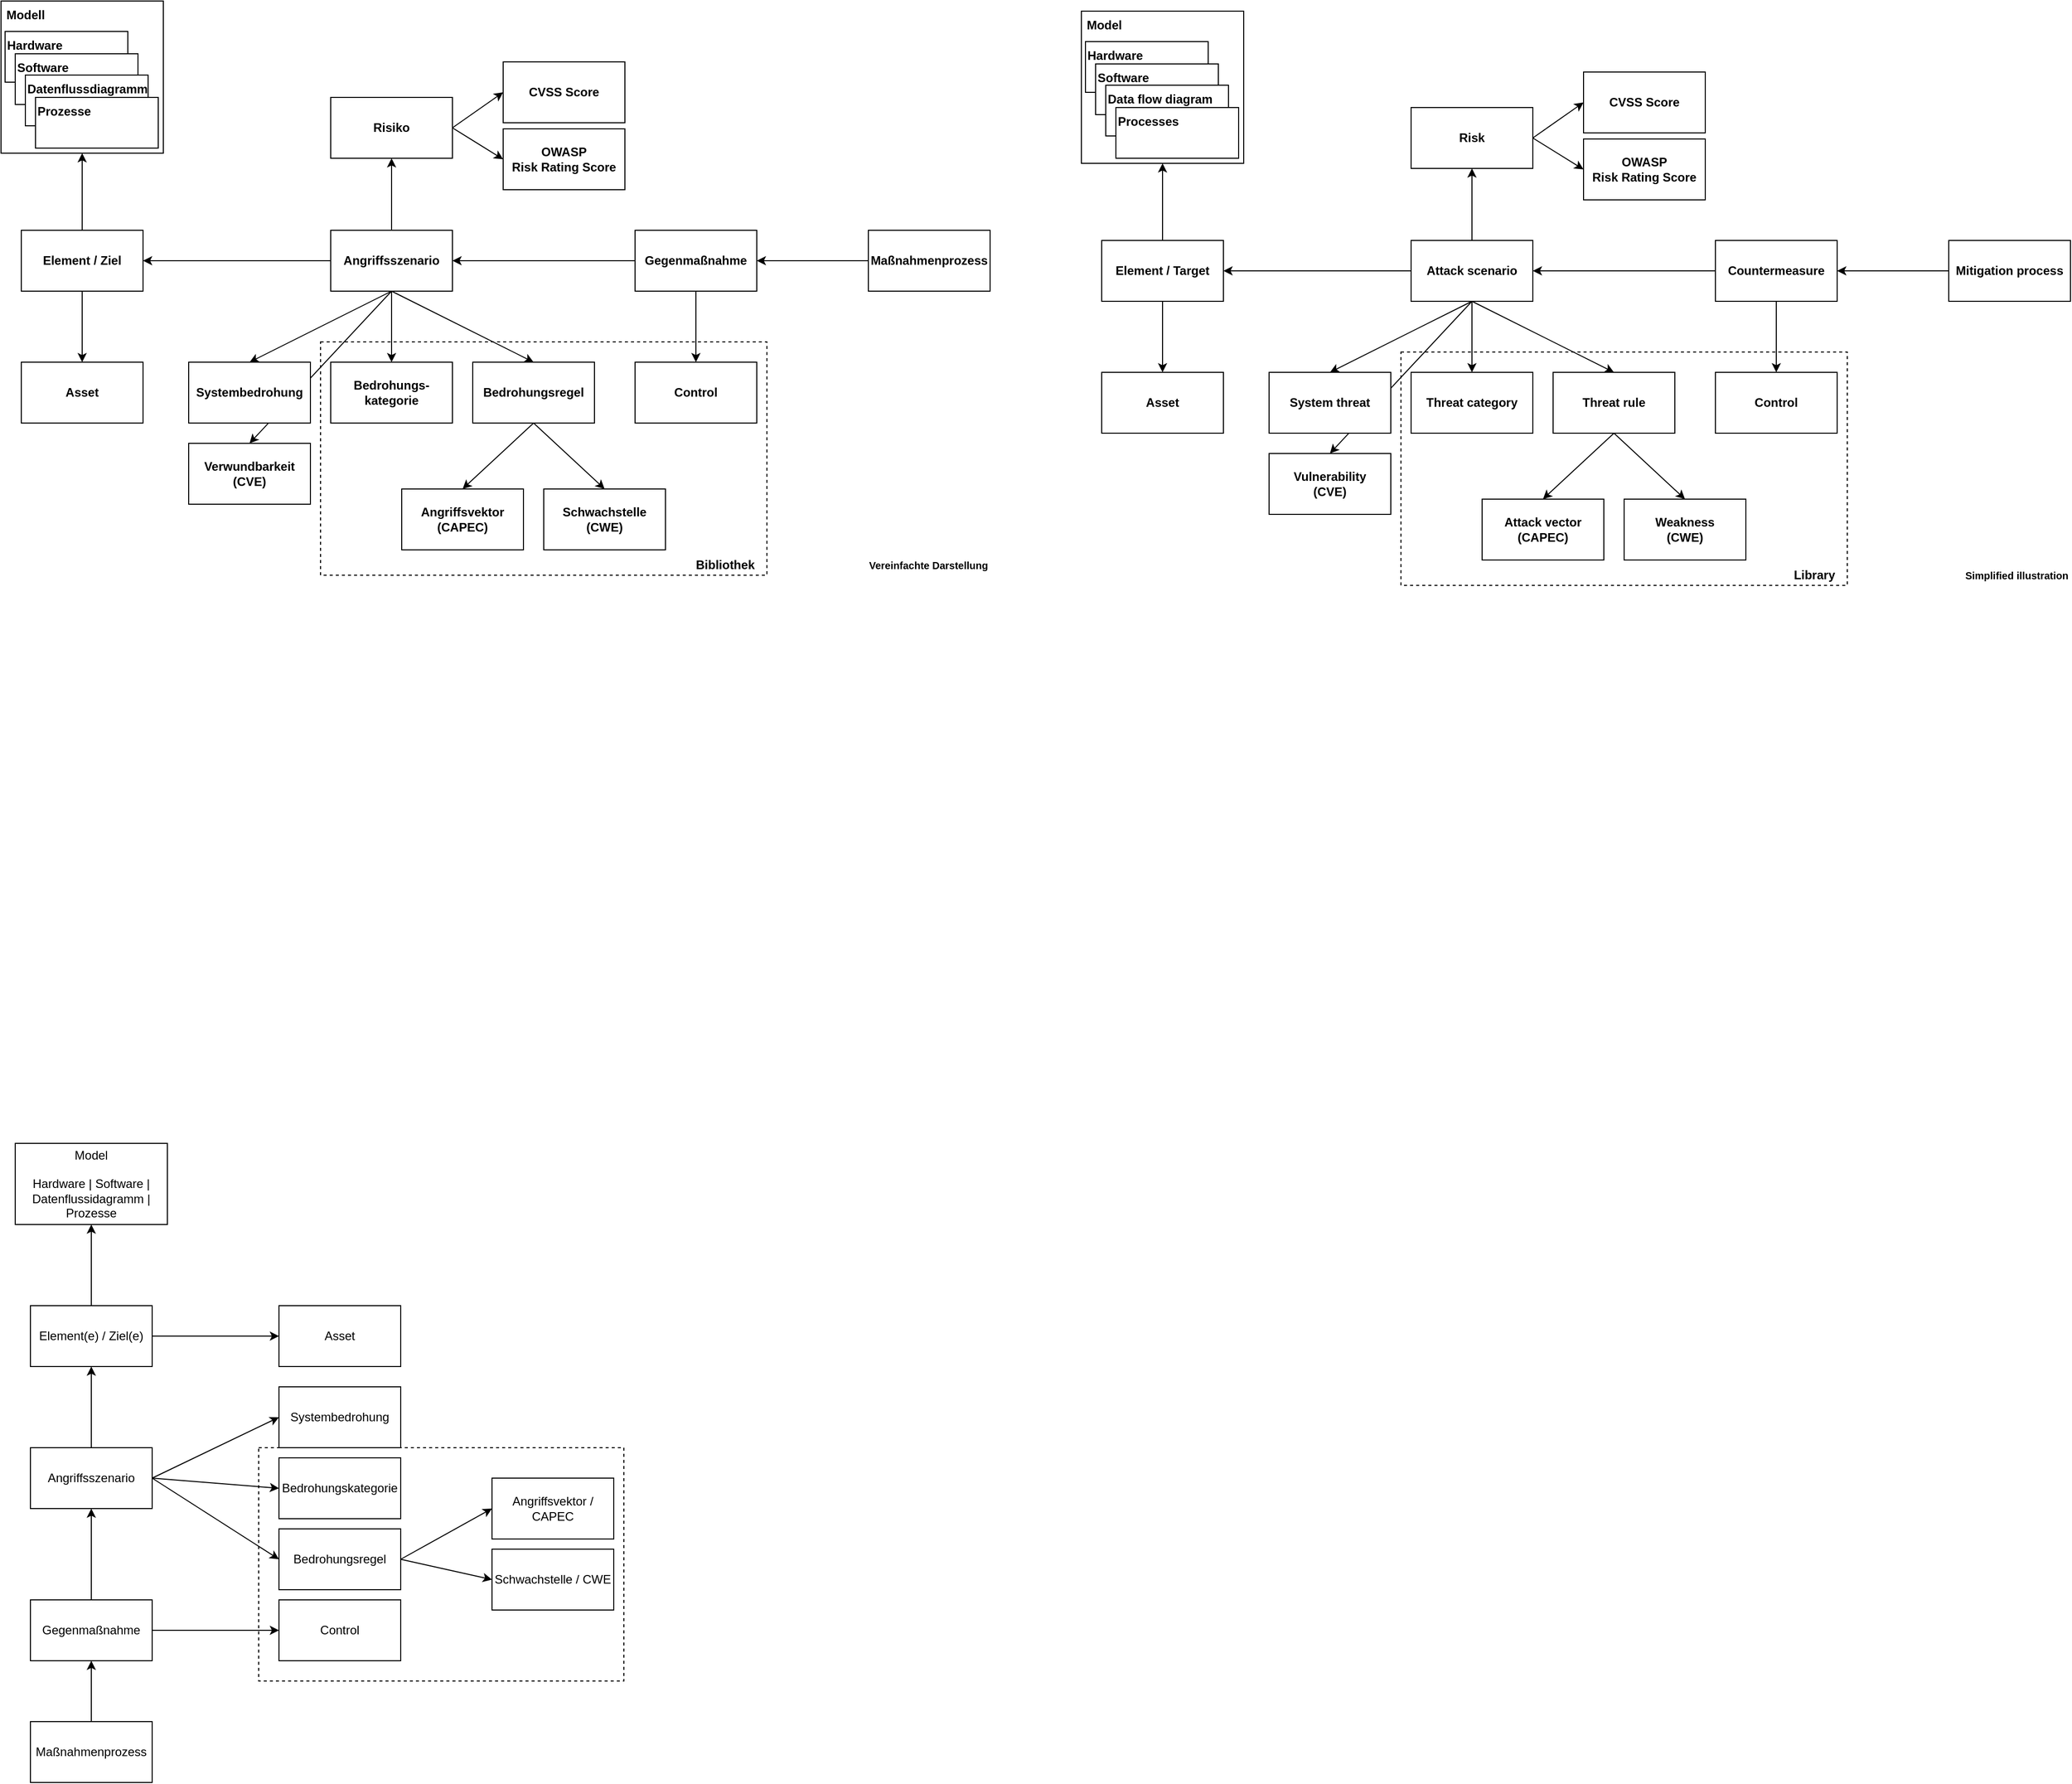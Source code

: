 <mxfile version="19.0.3" type="device"><diagram id="6LgTEdnsfuajW__zdtRa" name="Seite-1"><mxGraphModel dx="1422" dy="865" grid="1" gridSize="10" guides="1" tooltips="1" connect="1" arrows="1" fold="1" page="1" pageScale="1" pageWidth="827" pageHeight="1169" math="0" shadow="0"><root><mxCell id="0"/><mxCell id="1" parent="0"/><mxCell id="_0yjfe_DLJhZhH1984yS-65" style="edgeStyle=none;rounded=0;orthogonalLoop=1;jettySize=auto;html=1;exitX=0.5;exitY=1;exitDx=0;exitDy=0;entryX=0.5;entryY=0;entryDx=0;entryDy=0;fontSize=10;" parent="1" source="_0yjfe_DLJhZhH1984yS-1" target="_0yjfe_DLJhZhH1984yS-64" edge="1"><mxGeometry relative="1" as="geometry"/></mxCell><mxCell id="_0yjfe_DLJhZhH1984yS-18" value="" style="rounded=0;whiteSpace=wrap;html=1;dashed=1;fillColor=none;fontStyle=1" parent="1" vertex="1"><mxGeometry x="360" y="410" width="440" height="230" as="geometry"/></mxCell><mxCell id="_0yjfe_DLJhZhH1984yS-46" style="edgeStyle=none;rounded=0;orthogonalLoop=1;jettySize=auto;html=1;exitX=0;exitY=0.5;exitDx=0;exitDy=0;entryX=1;entryY=0.5;entryDx=0;entryDy=0;fontStyle=1" parent="1" source="_0yjfe_DLJhZhH1984yS-1" target="_0yjfe_DLJhZhH1984yS-13" edge="1"><mxGeometry relative="1" as="geometry"/></mxCell><mxCell id="_0yjfe_DLJhZhH1984yS-47" style="edgeStyle=none;rounded=0;orthogonalLoop=1;jettySize=auto;html=1;exitX=0.5;exitY=1;exitDx=0;exitDy=0;entryX=0.5;entryY=0;entryDx=0;entryDy=0;fontStyle=1" parent="1" source="_0yjfe_DLJhZhH1984yS-1" target="_0yjfe_DLJhZhH1984yS-5" edge="1"><mxGeometry relative="1" as="geometry"/></mxCell><mxCell id="_0yjfe_DLJhZhH1984yS-48" style="edgeStyle=none;rounded=0;orthogonalLoop=1;jettySize=auto;html=1;exitX=0.5;exitY=1;exitDx=0;exitDy=0;fontStyle=1" parent="1" source="_0yjfe_DLJhZhH1984yS-1" target="_0yjfe_DLJhZhH1984yS-6" edge="1"><mxGeometry relative="1" as="geometry"/></mxCell><mxCell id="_0yjfe_DLJhZhH1984yS-49" style="edgeStyle=none;rounded=0;orthogonalLoop=1;jettySize=auto;html=1;exitX=0.5;exitY=1;exitDx=0;exitDy=0;entryX=0.5;entryY=0;entryDx=0;entryDy=0;fontStyle=1" parent="1" source="_0yjfe_DLJhZhH1984yS-1" target="_0yjfe_DLJhZhH1984yS-11" edge="1"><mxGeometry relative="1" as="geometry"/></mxCell><mxCell id="_0yjfe_DLJhZhH1984yS-58" style="edgeStyle=none;rounded=0;orthogonalLoop=1;jettySize=auto;html=1;exitX=0.5;exitY=0;exitDx=0;exitDy=0;entryX=0.5;entryY=1;entryDx=0;entryDy=0;" parent="1" source="_0yjfe_DLJhZhH1984yS-1" target="_0yjfe_DLJhZhH1984yS-57" edge="1"><mxGeometry relative="1" as="geometry"/></mxCell><mxCell id="_0yjfe_DLJhZhH1984yS-1" value="Angriffsszenario" style="rounded=0;whiteSpace=wrap;html=1;fontStyle=1" parent="1" vertex="1"><mxGeometry x="370" y="300" width="120" height="60" as="geometry"/></mxCell><mxCell id="_0yjfe_DLJhZhH1984yS-52" style="edgeStyle=none;rounded=0;orthogonalLoop=1;jettySize=auto;html=1;exitX=0.5;exitY=1;exitDx=0;exitDy=0;entryX=0.5;entryY=0;entryDx=0;entryDy=0;fontStyle=1" parent="1" source="_0yjfe_DLJhZhH1984yS-2" target="_0yjfe_DLJhZhH1984yS-12" edge="1"><mxGeometry relative="1" as="geometry"/></mxCell><mxCell id="_0yjfe_DLJhZhH1984yS-53" style="edgeStyle=none;rounded=0;orthogonalLoop=1;jettySize=auto;html=1;exitX=0;exitY=0.5;exitDx=0;exitDy=0;entryX=1;entryY=0.5;entryDx=0;entryDy=0;fontStyle=1" parent="1" source="_0yjfe_DLJhZhH1984yS-2" target="_0yjfe_DLJhZhH1984yS-1" edge="1"><mxGeometry relative="1" as="geometry"/></mxCell><mxCell id="_0yjfe_DLJhZhH1984yS-2" value="Gegenmaßnahme" style="rounded=0;whiteSpace=wrap;html=1;fontStyle=1" parent="1" vertex="1"><mxGeometry x="670" y="300" width="120" height="60" as="geometry"/></mxCell><mxCell id="_0yjfe_DLJhZhH1984yS-3" value="&amp;nbsp;Modell" style="rounded=0;whiteSpace=wrap;html=1;align=left;verticalAlign=top;fontStyle=1" parent="1" vertex="1"><mxGeometry x="45" y="74" width="160" height="150" as="geometry"/></mxCell><mxCell id="_0yjfe_DLJhZhH1984yS-4" value="Angriffsvektor (CAPEC)" style="rounded=0;whiteSpace=wrap;html=1;fontStyle=1" parent="1" vertex="1"><mxGeometry x="440" y="555" width="120" height="60" as="geometry"/></mxCell><mxCell id="_0yjfe_DLJhZhH1984yS-5" value="Systembedrohung" style="rounded=0;whiteSpace=wrap;html=1;fontStyle=1" parent="1" vertex="1"><mxGeometry x="230" y="430" width="120" height="60" as="geometry"/></mxCell><mxCell id="_0yjfe_DLJhZhH1984yS-6" value="Bedrohungs-kategorie" style="rounded=0;whiteSpace=wrap;html=1;fontStyle=1" parent="1" vertex="1"><mxGeometry x="370" y="430" width="120" height="60" as="geometry"/></mxCell><mxCell id="_0yjfe_DLJhZhH1984yS-54" style="edgeStyle=none;rounded=0;orthogonalLoop=1;jettySize=auto;html=1;exitX=0;exitY=0.5;exitDx=0;exitDy=0;entryX=1;entryY=0.5;entryDx=0;entryDy=0;fontStyle=1" parent="1" source="_0yjfe_DLJhZhH1984yS-7" target="_0yjfe_DLJhZhH1984yS-2" edge="1"><mxGeometry relative="1" as="geometry"/></mxCell><mxCell id="_0yjfe_DLJhZhH1984yS-7" value="Maßnahmenprozess" style="rounded=0;whiteSpace=wrap;html=1;fontStyle=1" parent="1" vertex="1"><mxGeometry x="900" y="300" width="120" height="60" as="geometry"/></mxCell><mxCell id="_0yjfe_DLJhZhH1984yS-8" value="Schwachstelle&lt;br&gt;(CWE)" style="rounded=0;whiteSpace=wrap;html=1;fontStyle=1" parent="1" vertex="1"><mxGeometry x="580" y="555" width="120" height="60" as="geometry"/></mxCell><mxCell id="_0yjfe_DLJhZhH1984yS-9" value="Asset" style="rounded=0;whiteSpace=wrap;html=1;fontStyle=1" parent="1" vertex="1"><mxGeometry x="65" y="430" width="120" height="60" as="geometry"/></mxCell><mxCell id="_0yjfe_DLJhZhH1984yS-50" style="edgeStyle=none;rounded=0;orthogonalLoop=1;jettySize=auto;html=1;exitX=0.5;exitY=1;exitDx=0;exitDy=0;entryX=0.5;entryY=0;entryDx=0;entryDy=0;fontStyle=1" parent="1" source="_0yjfe_DLJhZhH1984yS-11" target="_0yjfe_DLJhZhH1984yS-4" edge="1"><mxGeometry relative="1" as="geometry"/></mxCell><mxCell id="_0yjfe_DLJhZhH1984yS-51" style="edgeStyle=none;rounded=0;orthogonalLoop=1;jettySize=auto;html=1;exitX=0.5;exitY=1;exitDx=0;exitDy=0;entryX=0.5;entryY=0;entryDx=0;entryDy=0;fontStyle=1" parent="1" source="_0yjfe_DLJhZhH1984yS-11" target="_0yjfe_DLJhZhH1984yS-8" edge="1"><mxGeometry relative="1" as="geometry"/></mxCell><mxCell id="_0yjfe_DLJhZhH1984yS-11" value="Bedrohungsregel" style="rounded=0;whiteSpace=wrap;html=1;fontStyle=1" parent="1" vertex="1"><mxGeometry x="510" y="430" width="120" height="60" as="geometry"/></mxCell><mxCell id="_0yjfe_DLJhZhH1984yS-12" value="Control" style="rounded=0;whiteSpace=wrap;html=1;fontStyle=1" parent="1" vertex="1"><mxGeometry x="670" y="430" width="120" height="60" as="geometry"/></mxCell><mxCell id="_0yjfe_DLJhZhH1984yS-44" style="edgeStyle=none;rounded=0;orthogonalLoop=1;jettySize=auto;html=1;exitX=0.5;exitY=0;exitDx=0;exitDy=0;entryX=0.5;entryY=1;entryDx=0;entryDy=0;fontStyle=1" parent="1" source="_0yjfe_DLJhZhH1984yS-13" target="_0yjfe_DLJhZhH1984yS-3" edge="1"><mxGeometry relative="1" as="geometry"/></mxCell><mxCell id="h3F6O9Pr56Vc5VjZDrFL-1" style="edgeStyle=orthogonalEdgeStyle;rounded=0;orthogonalLoop=1;jettySize=auto;html=1;exitX=0.5;exitY=1;exitDx=0;exitDy=0;entryX=0.5;entryY=0;entryDx=0;entryDy=0;" edge="1" parent="1" source="_0yjfe_DLJhZhH1984yS-13" target="_0yjfe_DLJhZhH1984yS-9"><mxGeometry relative="1" as="geometry"/></mxCell><mxCell id="_0yjfe_DLJhZhH1984yS-13" value="Element / Ziel" style="rounded=0;whiteSpace=wrap;html=1;fontStyle=1" parent="1" vertex="1"><mxGeometry x="65" y="300" width="120" height="60" as="geometry"/></mxCell><mxCell id="_0yjfe_DLJhZhH1984yS-14" value="Hardware" style="rounded=0;whiteSpace=wrap;html=1;align=left;verticalAlign=top;fontStyle=1" parent="1" vertex="1"><mxGeometry x="49" y="104" width="121" height="50" as="geometry"/></mxCell><mxCell id="_0yjfe_DLJhZhH1984yS-15" value="Software" style="rounded=0;whiteSpace=wrap;html=1;align=left;verticalAlign=top;fontStyle=1" parent="1" vertex="1"><mxGeometry x="59" y="126" width="121" height="50" as="geometry"/></mxCell><mxCell id="_0yjfe_DLJhZhH1984yS-16" value="Datenflussdiagramm" style="rounded=0;whiteSpace=wrap;html=1;align=left;verticalAlign=top;fontStyle=1" parent="1" vertex="1"><mxGeometry x="69" y="147" width="121" height="50" as="geometry"/></mxCell><mxCell id="_0yjfe_DLJhZhH1984yS-17" value="Prozesse" style="rounded=0;whiteSpace=wrap;html=1;align=left;verticalAlign=top;fontStyle=1" parent="1" vertex="1"><mxGeometry x="79" y="169" width="121" height="50" as="geometry"/></mxCell><mxCell id="_0yjfe_DLJhZhH1984yS-19" value="Model&lt;br&gt;&lt;br&gt;Hardware | Software | Datenflussidagramm | Prozesse" style="rounded=0;whiteSpace=wrap;html=1;" parent="1" vertex="1"><mxGeometry x="59" y="1200" width="150" height="80" as="geometry"/></mxCell><mxCell id="_0yjfe_DLJhZhH1984yS-32" style="edgeStyle=orthogonalEdgeStyle;rounded=0;orthogonalLoop=1;jettySize=auto;html=1;exitX=0.5;exitY=0;exitDx=0;exitDy=0;entryX=0.5;entryY=1;entryDx=0;entryDy=0;" parent="1" source="_0yjfe_DLJhZhH1984yS-20" target="_0yjfe_DLJhZhH1984yS-19" edge="1"><mxGeometry relative="1" as="geometry"/></mxCell><mxCell id="_0yjfe_DLJhZhH1984yS-43" style="edgeStyle=none;rounded=0;orthogonalLoop=1;jettySize=auto;html=1;exitX=1;exitY=0.5;exitDx=0;exitDy=0;entryX=0;entryY=0.5;entryDx=0;entryDy=0;" parent="1" source="_0yjfe_DLJhZhH1984yS-20" target="_0yjfe_DLJhZhH1984yS-21" edge="1"><mxGeometry relative="1" as="geometry"/></mxCell><mxCell id="_0yjfe_DLJhZhH1984yS-20" value="Element(e) / Ziel(e)" style="rounded=0;whiteSpace=wrap;html=1;" parent="1" vertex="1"><mxGeometry x="74" y="1360" width="120" height="60" as="geometry"/></mxCell><mxCell id="_0yjfe_DLJhZhH1984yS-21" value="Asset" style="rounded=0;whiteSpace=wrap;html=1;" parent="1" vertex="1"><mxGeometry x="319" y="1360" width="120" height="60" as="geometry"/></mxCell><mxCell id="_0yjfe_DLJhZhH1984yS-33" style="edgeStyle=orthogonalEdgeStyle;rounded=0;orthogonalLoop=1;jettySize=auto;html=1;exitX=0.5;exitY=0;exitDx=0;exitDy=0;entryX=0.5;entryY=1;entryDx=0;entryDy=0;" parent="1" source="_0yjfe_DLJhZhH1984yS-22" target="_0yjfe_DLJhZhH1984yS-20" edge="1"><mxGeometry relative="1" as="geometry"/></mxCell><mxCell id="_0yjfe_DLJhZhH1984yS-35" style="edgeStyle=none;rounded=0;orthogonalLoop=1;jettySize=auto;html=1;exitX=1;exitY=0.5;exitDx=0;exitDy=0;entryX=0;entryY=0.5;entryDx=0;entryDy=0;" parent="1" source="_0yjfe_DLJhZhH1984yS-22" target="_0yjfe_DLJhZhH1984yS-25" edge="1"><mxGeometry relative="1" as="geometry"/></mxCell><mxCell id="_0yjfe_DLJhZhH1984yS-36" style="edgeStyle=none;rounded=0;orthogonalLoop=1;jettySize=auto;html=1;exitX=1;exitY=0.5;exitDx=0;exitDy=0;entryX=0;entryY=0.5;entryDx=0;entryDy=0;" parent="1" source="_0yjfe_DLJhZhH1984yS-22" target="_0yjfe_DLJhZhH1984yS-26" edge="1"><mxGeometry relative="1" as="geometry"/></mxCell><mxCell id="_0yjfe_DLJhZhH1984yS-37" style="edgeStyle=none;rounded=0;orthogonalLoop=1;jettySize=auto;html=1;exitX=1;exitY=0.5;exitDx=0;exitDy=0;entryX=0;entryY=0.5;entryDx=0;entryDy=0;" parent="1" source="_0yjfe_DLJhZhH1984yS-22" target="_0yjfe_DLJhZhH1984yS-27" edge="1"><mxGeometry relative="1" as="geometry"/></mxCell><mxCell id="_0yjfe_DLJhZhH1984yS-22" value="Angriffsszenario" style="rounded=0;whiteSpace=wrap;html=1;" parent="1" vertex="1"><mxGeometry x="74" y="1500" width="120" height="60" as="geometry"/></mxCell><mxCell id="_0yjfe_DLJhZhH1984yS-38" style="edgeStyle=none;rounded=0;orthogonalLoop=1;jettySize=auto;html=1;exitX=1;exitY=0.5;exitDx=0;exitDy=0;entryX=0;entryY=0.5;entryDx=0;entryDy=0;" parent="1" source="_0yjfe_DLJhZhH1984yS-23" target="_0yjfe_DLJhZhH1984yS-28" edge="1"><mxGeometry relative="1" as="geometry"/></mxCell><mxCell id="_0yjfe_DLJhZhH1984yS-39" style="edgeStyle=none;rounded=0;orthogonalLoop=1;jettySize=auto;html=1;exitX=0.5;exitY=0;exitDx=0;exitDy=0;entryX=0.5;entryY=1;entryDx=0;entryDy=0;" parent="1" source="_0yjfe_DLJhZhH1984yS-23" target="_0yjfe_DLJhZhH1984yS-22" edge="1"><mxGeometry relative="1" as="geometry"/></mxCell><mxCell id="_0yjfe_DLJhZhH1984yS-23" value="Gegenmaßnahme" style="rounded=0;whiteSpace=wrap;html=1;" parent="1" vertex="1"><mxGeometry x="74" y="1650" width="120" height="60" as="geometry"/></mxCell><mxCell id="_0yjfe_DLJhZhH1984yS-40" style="edgeStyle=none;rounded=0;orthogonalLoop=1;jettySize=auto;html=1;exitX=0.5;exitY=0;exitDx=0;exitDy=0;entryX=0.5;entryY=1;entryDx=0;entryDy=0;" parent="1" source="_0yjfe_DLJhZhH1984yS-24" target="_0yjfe_DLJhZhH1984yS-23" edge="1"><mxGeometry relative="1" as="geometry"/></mxCell><mxCell id="_0yjfe_DLJhZhH1984yS-24" value="Maßnahmenprozess" style="rounded=0;whiteSpace=wrap;html=1;" parent="1" vertex="1"><mxGeometry x="74" y="1770" width="120" height="60" as="geometry"/></mxCell><mxCell id="_0yjfe_DLJhZhH1984yS-25" value="Systembedrohung" style="rounded=0;whiteSpace=wrap;html=1;" parent="1" vertex="1"><mxGeometry x="319" y="1440" width="120" height="60" as="geometry"/></mxCell><mxCell id="_0yjfe_DLJhZhH1984yS-26" value="Bedrohungskategorie" style="rounded=0;whiteSpace=wrap;html=1;" parent="1" vertex="1"><mxGeometry x="319" y="1510" width="120" height="60" as="geometry"/></mxCell><mxCell id="_0yjfe_DLJhZhH1984yS-41" style="edgeStyle=none;rounded=0;orthogonalLoop=1;jettySize=auto;html=1;exitX=1;exitY=0.5;exitDx=0;exitDy=0;entryX=0;entryY=0.5;entryDx=0;entryDy=0;" parent="1" source="_0yjfe_DLJhZhH1984yS-27" target="_0yjfe_DLJhZhH1984yS-29" edge="1"><mxGeometry relative="1" as="geometry"/></mxCell><mxCell id="_0yjfe_DLJhZhH1984yS-42" style="edgeStyle=none;rounded=0;orthogonalLoop=1;jettySize=auto;html=1;exitX=1;exitY=0.5;exitDx=0;exitDy=0;entryX=0;entryY=0.5;entryDx=0;entryDy=0;" parent="1" source="_0yjfe_DLJhZhH1984yS-27" target="_0yjfe_DLJhZhH1984yS-30" edge="1"><mxGeometry relative="1" as="geometry"/></mxCell><mxCell id="_0yjfe_DLJhZhH1984yS-27" value="Bedrohungsregel" style="rounded=0;whiteSpace=wrap;html=1;" parent="1" vertex="1"><mxGeometry x="319" y="1580" width="120" height="60" as="geometry"/></mxCell><mxCell id="_0yjfe_DLJhZhH1984yS-28" value="Control" style="rounded=0;whiteSpace=wrap;html=1;" parent="1" vertex="1"><mxGeometry x="319" y="1650" width="120" height="60" as="geometry"/></mxCell><mxCell id="_0yjfe_DLJhZhH1984yS-29" value="Angriffsvektor / CAPEC" style="rounded=0;whiteSpace=wrap;html=1;" parent="1" vertex="1"><mxGeometry x="529" y="1530" width="120" height="60" as="geometry"/></mxCell><mxCell id="_0yjfe_DLJhZhH1984yS-30" value="Schwachstelle / CWE" style="rounded=0;whiteSpace=wrap;html=1;" parent="1" vertex="1"><mxGeometry x="529" y="1600" width="120" height="60" as="geometry"/></mxCell><mxCell id="_0yjfe_DLJhZhH1984yS-31" value="" style="rounded=0;whiteSpace=wrap;html=1;dashed=1;fillColor=none;" parent="1" vertex="1"><mxGeometry x="299" y="1500" width="360" height="230" as="geometry"/></mxCell><mxCell id="_0yjfe_DLJhZhH1984yS-55" style="edgeStyle=none;rounded=0;orthogonalLoop=1;jettySize=auto;html=1;exitX=0.5;exitY=1;exitDx=0;exitDy=0;fontStyle=1" parent="1" edge="1"><mxGeometry relative="1" as="geometry"><mxPoint x="589" y="1190" as="sourcePoint"/><mxPoint x="589" y="1190" as="targetPoint"/></mxGeometry></mxCell><mxCell id="_0yjfe_DLJhZhH1984yS-56" value="Bibliothek" style="text;html=1;strokeColor=none;fillColor=none;align=right;verticalAlign=middle;whiteSpace=wrap;rounded=0;dashed=1;fontStyle=1" parent="1" vertex="1"><mxGeometry x="730" y="620" width="60" height="20" as="geometry"/></mxCell><mxCell id="_0yjfe_DLJhZhH1984yS-61" style="edgeStyle=none;rounded=0;orthogonalLoop=1;jettySize=auto;html=1;exitX=1;exitY=0.5;exitDx=0;exitDy=0;entryX=0;entryY=0.5;entryDx=0;entryDy=0;" parent="1" source="_0yjfe_DLJhZhH1984yS-57" target="_0yjfe_DLJhZhH1984yS-59" edge="1"><mxGeometry relative="1" as="geometry"/></mxCell><mxCell id="_0yjfe_DLJhZhH1984yS-62" style="edgeStyle=none;rounded=0;orthogonalLoop=1;jettySize=auto;html=1;exitX=1;exitY=0.5;exitDx=0;exitDy=0;entryX=0;entryY=0.5;entryDx=0;entryDy=0;" parent="1" source="_0yjfe_DLJhZhH1984yS-57" target="_0yjfe_DLJhZhH1984yS-60" edge="1"><mxGeometry relative="1" as="geometry"/></mxCell><mxCell id="_0yjfe_DLJhZhH1984yS-57" value="Risiko" style="rounded=0;whiteSpace=wrap;html=1;fontStyle=1" parent="1" vertex="1"><mxGeometry x="370" y="169" width="120" height="60" as="geometry"/></mxCell><mxCell id="_0yjfe_DLJhZhH1984yS-59" value="CVSS Score" style="rounded=0;whiteSpace=wrap;html=1;fontStyle=1" parent="1" vertex="1"><mxGeometry x="540" y="134" width="120" height="60" as="geometry"/></mxCell><mxCell id="_0yjfe_DLJhZhH1984yS-60" value="OWASP &lt;br&gt;Risk Rating Score" style="rounded=0;whiteSpace=wrap;html=1;fontStyle=1" parent="1" vertex="1"><mxGeometry x="540" y="200" width="120" height="60" as="geometry"/></mxCell><mxCell id="_0yjfe_DLJhZhH1984yS-63" value="Vereinfachte Darstellung" style="text;html=1;strokeColor=none;fillColor=none;align=right;verticalAlign=middle;whiteSpace=wrap;rounded=0;dashed=1;fontStyle=1;fontSize=10;" parent="1" vertex="1"><mxGeometry x="850" y="620" width="170" height="20" as="geometry"/></mxCell><mxCell id="_0yjfe_DLJhZhH1984yS-64" value="Verwundbarkeit&lt;br&gt;(CVE)" style="rounded=0;whiteSpace=wrap;html=1;fontStyle=1" parent="1" vertex="1"><mxGeometry x="230" y="510" width="120" height="60" as="geometry"/></mxCell><mxCell id="_0yjfe_DLJhZhH1984yS-66" style="edgeStyle=none;rounded=0;orthogonalLoop=1;jettySize=auto;html=1;exitX=0.5;exitY=1;exitDx=0;exitDy=0;entryX=0.5;entryY=0;entryDx=0;entryDy=0;fontSize=10;" parent="1" source="_0yjfe_DLJhZhH1984yS-73" target="_0yjfe_DLJhZhH1984yS-103" edge="1"><mxGeometry relative="1" as="geometry"/></mxCell><mxCell id="_0yjfe_DLJhZhH1984yS-67" value="" style="rounded=0;whiteSpace=wrap;html=1;dashed=1;fillColor=none;fontStyle=1" parent="1" vertex="1"><mxGeometry x="1425" y="420" width="440" height="230" as="geometry"/></mxCell><mxCell id="_0yjfe_DLJhZhH1984yS-68" style="edgeStyle=none;rounded=0;orthogonalLoop=1;jettySize=auto;html=1;exitX=0;exitY=0.5;exitDx=0;exitDy=0;entryX=1;entryY=0.5;entryDx=0;entryDy=0;fontStyle=1" parent="1" source="_0yjfe_DLJhZhH1984yS-73" target="_0yjfe_DLJhZhH1984yS-91" edge="1"><mxGeometry relative="1" as="geometry"/></mxCell><mxCell id="_0yjfe_DLJhZhH1984yS-69" style="edgeStyle=none;rounded=0;orthogonalLoop=1;jettySize=auto;html=1;exitX=0.5;exitY=1;exitDx=0;exitDy=0;entryX=0.5;entryY=0;entryDx=0;entryDy=0;fontStyle=1" parent="1" source="_0yjfe_DLJhZhH1984yS-73" target="_0yjfe_DLJhZhH1984yS-79" edge="1"><mxGeometry relative="1" as="geometry"/></mxCell><mxCell id="_0yjfe_DLJhZhH1984yS-70" style="edgeStyle=none;rounded=0;orthogonalLoop=1;jettySize=auto;html=1;exitX=0.5;exitY=1;exitDx=0;exitDy=0;fontStyle=1" parent="1" source="_0yjfe_DLJhZhH1984yS-73" target="_0yjfe_DLJhZhH1984yS-80" edge="1"><mxGeometry relative="1" as="geometry"/></mxCell><mxCell id="_0yjfe_DLJhZhH1984yS-71" style="edgeStyle=none;rounded=0;orthogonalLoop=1;jettySize=auto;html=1;exitX=0.5;exitY=1;exitDx=0;exitDy=0;entryX=0.5;entryY=0;entryDx=0;entryDy=0;fontStyle=1" parent="1" source="_0yjfe_DLJhZhH1984yS-73" target="_0yjfe_DLJhZhH1984yS-88" edge="1"><mxGeometry relative="1" as="geometry"/></mxCell><mxCell id="_0yjfe_DLJhZhH1984yS-72" style="edgeStyle=none;rounded=0;orthogonalLoop=1;jettySize=auto;html=1;exitX=0.5;exitY=0;exitDx=0;exitDy=0;entryX=0.5;entryY=1;entryDx=0;entryDy=0;" parent="1" source="_0yjfe_DLJhZhH1984yS-73" target="_0yjfe_DLJhZhH1984yS-99" edge="1"><mxGeometry relative="1" as="geometry"/></mxCell><mxCell id="_0yjfe_DLJhZhH1984yS-73" value="Attack scenario" style="rounded=0;whiteSpace=wrap;html=1;fontStyle=1" parent="1" vertex="1"><mxGeometry x="1435" y="310" width="120" height="60" as="geometry"/></mxCell><mxCell id="_0yjfe_DLJhZhH1984yS-74" style="edgeStyle=none;rounded=0;orthogonalLoop=1;jettySize=auto;html=1;exitX=0.5;exitY=1;exitDx=0;exitDy=0;entryX=0.5;entryY=0;entryDx=0;entryDy=0;fontStyle=1" parent="1" source="_0yjfe_DLJhZhH1984yS-76" target="_0yjfe_DLJhZhH1984yS-89" edge="1"><mxGeometry relative="1" as="geometry"/></mxCell><mxCell id="_0yjfe_DLJhZhH1984yS-75" style="edgeStyle=none;rounded=0;orthogonalLoop=1;jettySize=auto;html=1;exitX=0;exitY=0.5;exitDx=0;exitDy=0;entryX=1;entryY=0.5;entryDx=0;entryDy=0;fontStyle=1" parent="1" source="_0yjfe_DLJhZhH1984yS-76" target="_0yjfe_DLJhZhH1984yS-73" edge="1"><mxGeometry relative="1" as="geometry"/></mxCell><mxCell id="_0yjfe_DLJhZhH1984yS-76" value="Countermeasure" style="rounded=0;whiteSpace=wrap;html=1;fontStyle=1" parent="1" vertex="1"><mxGeometry x="1735" y="310" width="120" height="60" as="geometry"/></mxCell><mxCell id="_0yjfe_DLJhZhH1984yS-77" value="&amp;nbsp;Model" style="rounded=0;whiteSpace=wrap;html=1;align=left;verticalAlign=top;fontStyle=1" parent="1" vertex="1"><mxGeometry x="1110" y="84" width="160" height="150" as="geometry"/></mxCell><mxCell id="_0yjfe_DLJhZhH1984yS-78" value="Attack vector (CAPEC)" style="rounded=0;whiteSpace=wrap;html=1;fontStyle=1" parent="1" vertex="1"><mxGeometry x="1505" y="565" width="120" height="60" as="geometry"/></mxCell><mxCell id="_0yjfe_DLJhZhH1984yS-79" value="System threat" style="rounded=0;whiteSpace=wrap;html=1;fontStyle=1" parent="1" vertex="1"><mxGeometry x="1295" y="440" width="120" height="60" as="geometry"/></mxCell><mxCell id="_0yjfe_DLJhZhH1984yS-80" value="Threat category" style="rounded=0;whiteSpace=wrap;html=1;fontStyle=1" parent="1" vertex="1"><mxGeometry x="1435" y="440" width="120" height="60" as="geometry"/></mxCell><mxCell id="_0yjfe_DLJhZhH1984yS-81" style="edgeStyle=none;rounded=0;orthogonalLoop=1;jettySize=auto;html=1;exitX=0;exitY=0.5;exitDx=0;exitDy=0;entryX=1;entryY=0.5;entryDx=0;entryDy=0;fontStyle=1" parent="1" source="_0yjfe_DLJhZhH1984yS-82" target="_0yjfe_DLJhZhH1984yS-76" edge="1"><mxGeometry relative="1" as="geometry"/></mxCell><mxCell id="_0yjfe_DLJhZhH1984yS-82" value="Mitigation process" style="rounded=0;whiteSpace=wrap;html=1;fontStyle=1" parent="1" vertex="1"><mxGeometry x="1965" y="310" width="120" height="60" as="geometry"/></mxCell><mxCell id="_0yjfe_DLJhZhH1984yS-83" value="Weakness&lt;br&gt;(CWE)" style="rounded=0;whiteSpace=wrap;html=1;fontStyle=1" parent="1" vertex="1"><mxGeometry x="1645" y="565" width="120" height="60" as="geometry"/></mxCell><mxCell id="_0yjfe_DLJhZhH1984yS-85" value="Asset" style="rounded=0;whiteSpace=wrap;html=1;fontStyle=1" parent="1" vertex="1"><mxGeometry x="1130" y="440" width="120" height="60" as="geometry"/></mxCell><mxCell id="_0yjfe_DLJhZhH1984yS-86" style="edgeStyle=none;rounded=0;orthogonalLoop=1;jettySize=auto;html=1;exitX=0.5;exitY=1;exitDx=0;exitDy=0;entryX=0.5;entryY=0;entryDx=0;entryDy=0;fontStyle=1" parent="1" source="_0yjfe_DLJhZhH1984yS-88" target="_0yjfe_DLJhZhH1984yS-78" edge="1"><mxGeometry relative="1" as="geometry"/></mxCell><mxCell id="_0yjfe_DLJhZhH1984yS-87" style="edgeStyle=none;rounded=0;orthogonalLoop=1;jettySize=auto;html=1;exitX=0.5;exitY=1;exitDx=0;exitDy=0;entryX=0.5;entryY=0;entryDx=0;entryDy=0;fontStyle=1" parent="1" source="_0yjfe_DLJhZhH1984yS-88" target="_0yjfe_DLJhZhH1984yS-83" edge="1"><mxGeometry relative="1" as="geometry"/></mxCell><mxCell id="_0yjfe_DLJhZhH1984yS-88" value="Threat rule" style="rounded=0;whiteSpace=wrap;html=1;fontStyle=1" parent="1" vertex="1"><mxGeometry x="1575" y="440" width="120" height="60" as="geometry"/></mxCell><mxCell id="_0yjfe_DLJhZhH1984yS-89" value="Control" style="rounded=0;whiteSpace=wrap;html=1;fontStyle=1" parent="1" vertex="1"><mxGeometry x="1735" y="440" width="120" height="60" as="geometry"/></mxCell><mxCell id="_0yjfe_DLJhZhH1984yS-90" style="edgeStyle=none;rounded=0;orthogonalLoop=1;jettySize=auto;html=1;exitX=0.5;exitY=0;exitDx=0;exitDy=0;entryX=0.5;entryY=1;entryDx=0;entryDy=0;fontStyle=1" parent="1" source="_0yjfe_DLJhZhH1984yS-91" target="_0yjfe_DLJhZhH1984yS-77" edge="1"><mxGeometry relative="1" as="geometry"/></mxCell><mxCell id="h3F6O9Pr56Vc5VjZDrFL-2" style="edgeStyle=orthogonalEdgeStyle;rounded=0;orthogonalLoop=1;jettySize=auto;html=1;exitX=0.5;exitY=1;exitDx=0;exitDy=0;entryX=0.5;entryY=0;entryDx=0;entryDy=0;" edge="1" parent="1" source="_0yjfe_DLJhZhH1984yS-91" target="_0yjfe_DLJhZhH1984yS-85"><mxGeometry relative="1" as="geometry"/></mxCell><mxCell id="_0yjfe_DLJhZhH1984yS-91" value="Element / Target" style="rounded=0;whiteSpace=wrap;html=1;fontStyle=1" parent="1" vertex="1"><mxGeometry x="1130" y="310" width="120" height="60" as="geometry"/></mxCell><mxCell id="_0yjfe_DLJhZhH1984yS-92" value="Hardware" style="rounded=0;whiteSpace=wrap;html=1;align=left;verticalAlign=top;fontStyle=1" parent="1" vertex="1"><mxGeometry x="1114" y="114" width="121" height="50" as="geometry"/></mxCell><mxCell id="_0yjfe_DLJhZhH1984yS-93" value="Software" style="rounded=0;whiteSpace=wrap;html=1;align=left;verticalAlign=top;fontStyle=1" parent="1" vertex="1"><mxGeometry x="1124" y="136" width="121" height="50" as="geometry"/></mxCell><mxCell id="_0yjfe_DLJhZhH1984yS-94" value="Data flow diagram" style="rounded=0;whiteSpace=wrap;html=1;align=left;verticalAlign=top;fontStyle=1" parent="1" vertex="1"><mxGeometry x="1134" y="157" width="121" height="50" as="geometry"/></mxCell><mxCell id="_0yjfe_DLJhZhH1984yS-95" value="Processes" style="rounded=0;whiteSpace=wrap;html=1;align=left;verticalAlign=top;fontStyle=1" parent="1" vertex="1"><mxGeometry x="1144" y="179" width="121" height="50" as="geometry"/></mxCell><mxCell id="_0yjfe_DLJhZhH1984yS-96" value="Library" style="text;html=1;strokeColor=none;fillColor=none;align=right;verticalAlign=middle;whiteSpace=wrap;rounded=0;dashed=1;fontStyle=1" parent="1" vertex="1"><mxGeometry x="1795" y="630" width="60" height="20" as="geometry"/></mxCell><mxCell id="_0yjfe_DLJhZhH1984yS-97" style="edgeStyle=none;rounded=0;orthogonalLoop=1;jettySize=auto;html=1;exitX=1;exitY=0.5;exitDx=0;exitDy=0;entryX=0;entryY=0.5;entryDx=0;entryDy=0;" parent="1" source="_0yjfe_DLJhZhH1984yS-99" target="_0yjfe_DLJhZhH1984yS-100" edge="1"><mxGeometry relative="1" as="geometry"/></mxCell><mxCell id="_0yjfe_DLJhZhH1984yS-98" style="edgeStyle=none;rounded=0;orthogonalLoop=1;jettySize=auto;html=1;exitX=1;exitY=0.5;exitDx=0;exitDy=0;entryX=0;entryY=0.5;entryDx=0;entryDy=0;" parent="1" source="_0yjfe_DLJhZhH1984yS-99" target="_0yjfe_DLJhZhH1984yS-101" edge="1"><mxGeometry relative="1" as="geometry"/></mxCell><mxCell id="_0yjfe_DLJhZhH1984yS-99" value="Risk" style="rounded=0;whiteSpace=wrap;html=1;fontStyle=1" parent="1" vertex="1"><mxGeometry x="1435" y="179" width="120" height="60" as="geometry"/></mxCell><mxCell id="_0yjfe_DLJhZhH1984yS-100" value="CVSS Score" style="rounded=0;whiteSpace=wrap;html=1;fontStyle=1" parent="1" vertex="1"><mxGeometry x="1605" y="144" width="120" height="60" as="geometry"/></mxCell><mxCell id="_0yjfe_DLJhZhH1984yS-101" value="OWASP &lt;br&gt;Risk Rating Score" style="rounded=0;whiteSpace=wrap;html=1;fontStyle=1" parent="1" vertex="1"><mxGeometry x="1605" y="210" width="120" height="60" as="geometry"/></mxCell><mxCell id="_0yjfe_DLJhZhH1984yS-102" value="Simplified illustration" style="text;html=1;strokeColor=none;fillColor=none;align=right;verticalAlign=middle;whiteSpace=wrap;rounded=0;dashed=1;fontStyle=1;fontSize=10;" parent="1" vertex="1"><mxGeometry x="1915" y="630" width="170" height="20" as="geometry"/></mxCell><mxCell id="_0yjfe_DLJhZhH1984yS-103" value="Vulnerability&lt;br&gt;(CVE)" style="rounded=0;whiteSpace=wrap;html=1;fontStyle=1" parent="1" vertex="1"><mxGeometry x="1295" y="520" width="120" height="60" as="geometry"/></mxCell></root></mxGraphModel></diagram></mxfile>